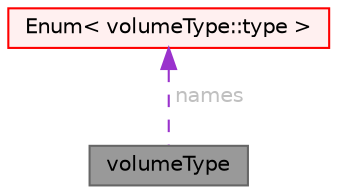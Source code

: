 digraph "volumeType"
{
 // LATEX_PDF_SIZE
  bgcolor="transparent";
  edge [fontname=Helvetica,fontsize=10,labelfontname=Helvetica,labelfontsize=10];
  node [fontname=Helvetica,fontsize=10,shape=box,height=0.2,width=0.4];
  Node1 [id="Node000001",label="volumeType",height=0.2,width=0.4,color="gray40", fillcolor="grey60", style="filled", fontcolor="black",tooltip="An enumeration wrapper for classification of a location as being inside/outside of a volume."];
  Node2 -> Node1 [id="edge1_Node000001_Node000002",dir="back",color="darkorchid3",style="dashed",tooltip=" ",label=" names",fontcolor="grey" ];
  Node2 [id="Node000002",label="Enum\< volumeType::type \>",height=0.2,width=0.4,color="red", fillcolor="#FFF0F0", style="filled",URL="$classFoam_1_1Enum.html",tooltip=" "];
}
